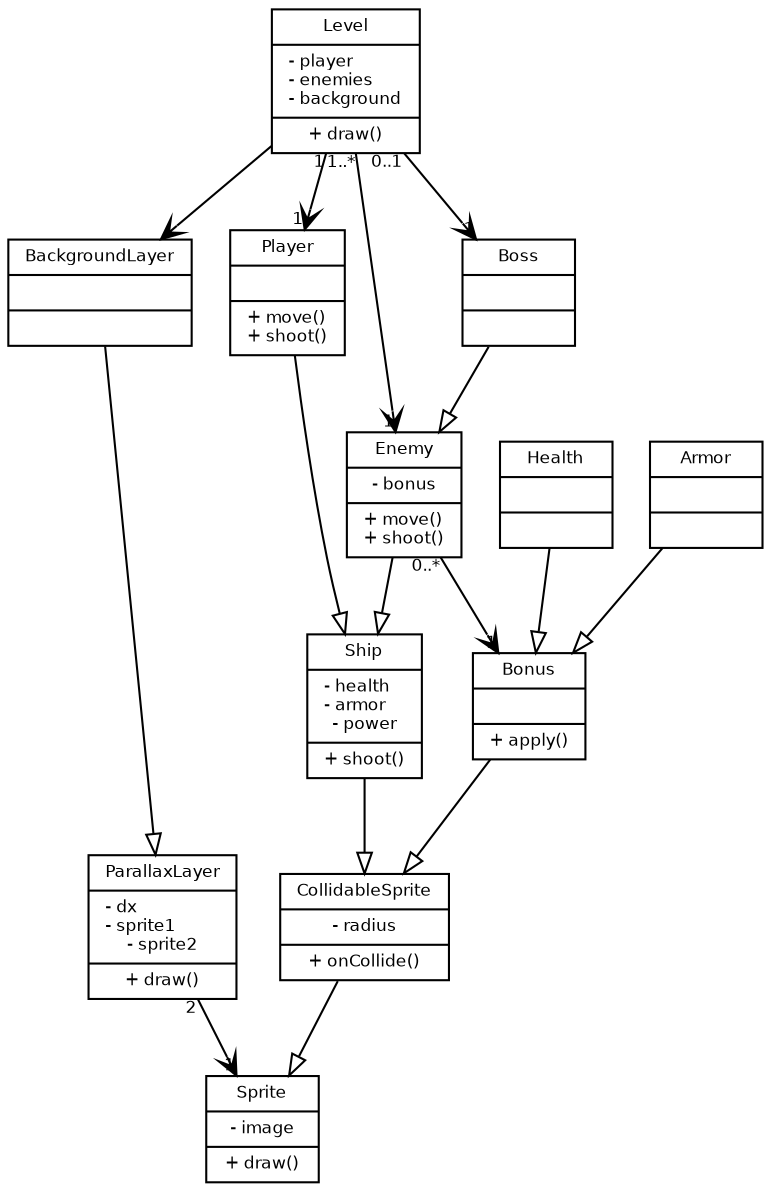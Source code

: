 digraph G {
        fontname = "Bitstream Vera Sans"
        fontsize = 8

        node [
                fontname = "Bitstream Vera Sans"
                fontsize = 8
                shape = "record"
        ]

        edge [
                fontname = "Bitstream Vera Sans"
                fontsize = 8
        ]

        Sprite [
                label = "{Sprite|- image|+ draw()}"
        ]

        CollidableSprite [
                label = "{CollidableSprite|- radius|+ onCollide()}"
        ]

        ParallaxLayer [
                label = "{ParallaxLayer|- dx\l- sprite1\l- sprite2|+ draw()}"
        ]

        BackgroundLayer [
                label = "{BackgroundLayer||}"
        ]

        Ship [
                label = "{Ship|- health\l- armor\l- power|+ shoot()}"
        ]

        Player [
                label = "{Player||+ move()\l+ shoot()}"
        ]

        Enemy [
                label = "{Enemy|- bonus|+ move()\l+ shoot()}"
        ]

        Boss [
                label = "{Boss||}"
        ]

        Bonus [
                label = "{Bonus||+ apply()}"
        ]

        Health [
                label = "{Health||}"
        ]

        Armor [
                label = "{Armor||}"
        ]

        Level [
                label = "{Level|- player\l- enemies\l- background|+ draw()}"
        ]

        edge [
                arrowhead = "empty"
        ]

        BackgroundLayer -> ParallaxLayer
        CollidableSprite -> Sprite
        Ship -> CollidableSprite
        Bonus -> CollidableSprite

        Player -> Ship
        Enemy -> Ship

        Boss -> Enemy

        Health -> Bonus
        Armor -> Bonus

        edge [
                arrowhead = "vee"
        ]

        Level -> BackgroundLayer

        edge [
                headlabel = "1"
                taillabel = "2"
        ]

        ParallaxLayer -> Sprite

        edge [
                headlabel = "1"
                taillabel = "1"
        ]

        Level -> Player

        edge [
                headlabel = "1"
                taillabel = "0..1"
        ]

        Level -> Boss

        edge [
                headlabel = "1"
                taillabel = "1..*"
        ]

        Level -> Enemy

        edge [
                headlabel = "1"
                taillabel = "0..*"
        ]

        Enemy -> Bonus
}